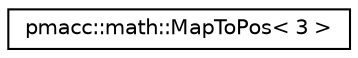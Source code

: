 digraph "Graphical Class Hierarchy"
{
 // LATEX_PDF_SIZE
  edge [fontname="Helvetica",fontsize="10",labelfontname="Helvetica",labelfontsize="10"];
  node [fontname="Helvetica",fontsize="10",shape=record];
  rankdir="LR";
  Node0 [label="pmacc::math::MapToPos\< 3 \>",height=0.2,width=0.4,color="black", fillcolor="white", style="filled",URL="$structpmacc_1_1math_1_1_map_to_pos_3_013_01_4.html",tooltip=" "];
}
